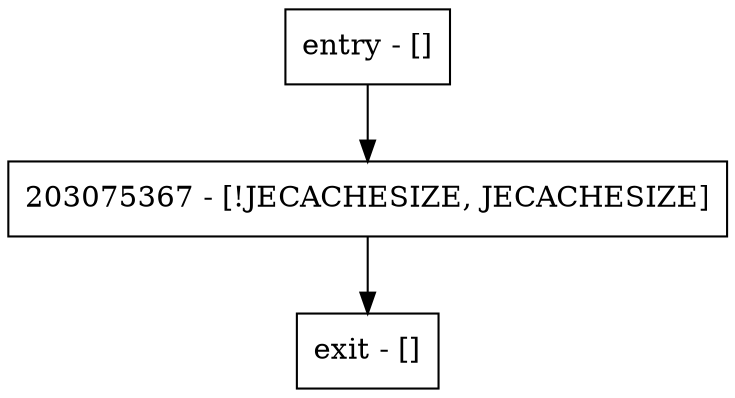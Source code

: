 digraph getMemorySize {
node [shape=record];
entry [label="entry - []"];
exit [label="exit - []"];
203075367 [label="203075367 - [!JECACHESIZE, JECACHESIZE]"];
entry;
exit;
entry -> 203075367;
203075367 -> exit;
}
